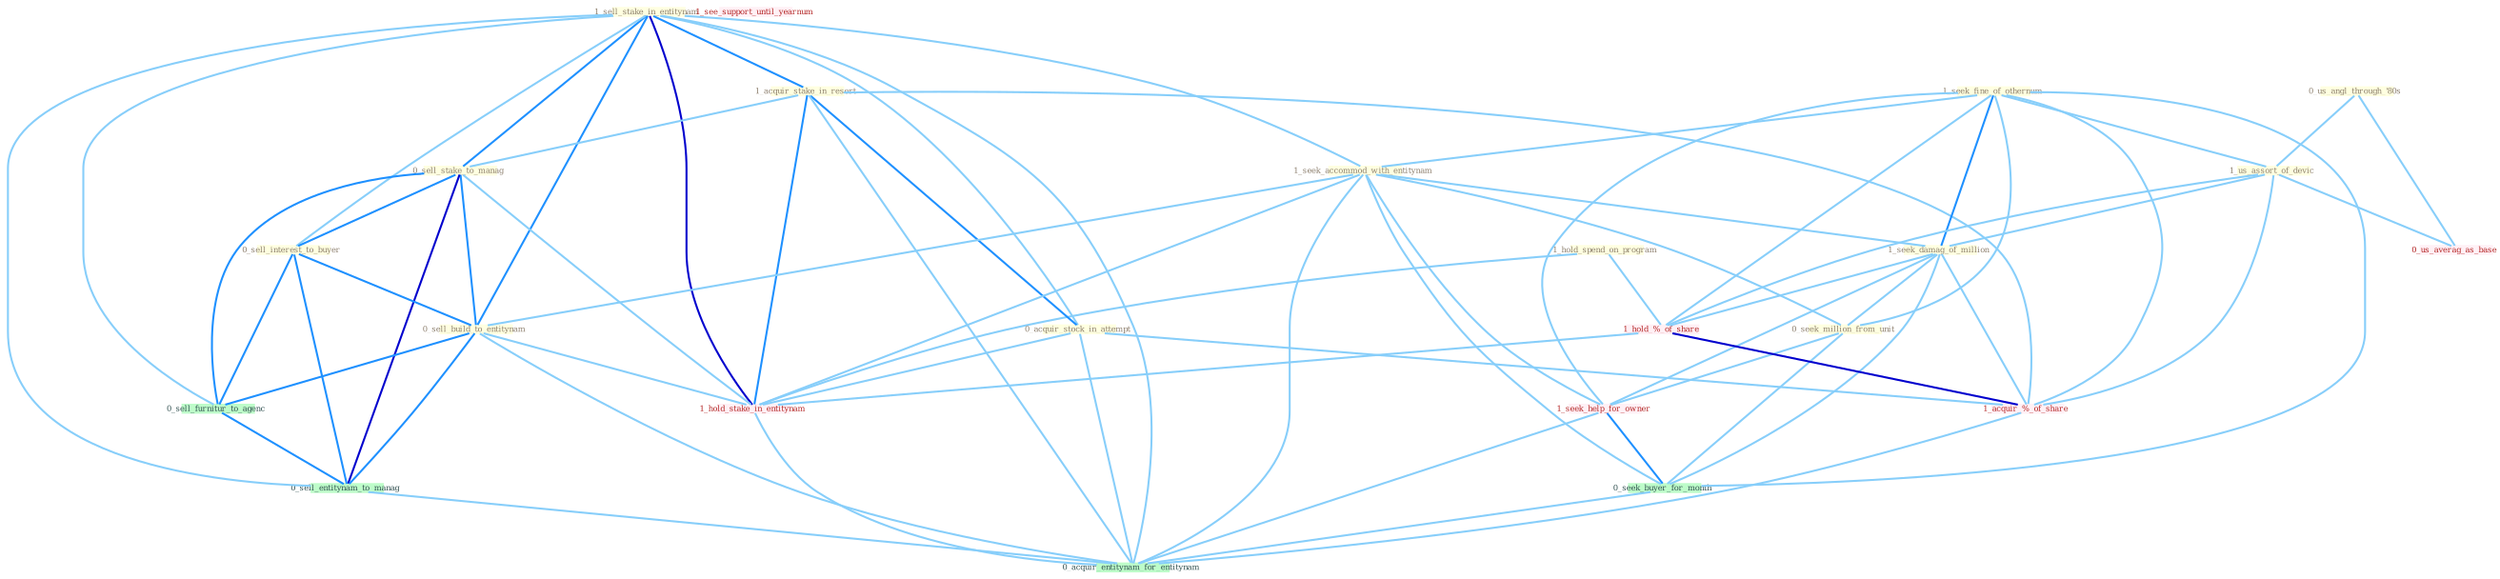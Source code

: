 Graph G{ 
    node
    [shape=polygon,style=filled,width=.5,height=.06,color="#BDFCC9",fixedsize=true,fontsize=4,
    fontcolor="#2f4f4f"];
    {node
    [color="#ffffe0", fontcolor="#8b7d6b"] "1_hold_spend_on_program " "1_sell_stake_in_entitynam " "1_acquir_stake_in_resort " "0_acquir_stock_in_attempt " "0_us_angl_through_'80s " "0_sell_stake_to_manag " "0_sell_interest_to_buyer " "1_seek_fine_of_othernum " "1_us_assort_of_devic " "1_seek_accommod_with_entitynam " "0_sell_build_to_entitynam " "1_seek_damag_of_million " "0_seek_million_from_unit "}
{node [color="#fff0f5", fontcolor="#b22222"] "1_hold_%_of_share " "1_hold_stake_in_entitynam " "1_seek_help_for_owner " "1_acquir_%_of_share " "1_see_support_until_yearnum " "0_us_averag_as_base "}
edge [color="#B0E2FF"];

	"1_hold_spend_on_program " -- "1_hold_%_of_share " [w="1", color="#87cefa" ];
	"1_hold_spend_on_program " -- "1_hold_stake_in_entitynam " [w="1", color="#87cefa" ];
	"1_sell_stake_in_entitynam " -- "1_acquir_stake_in_resort " [w="2", color="#1e90ff" , len=0.8];
	"1_sell_stake_in_entitynam " -- "0_acquir_stock_in_attempt " [w="1", color="#87cefa" ];
	"1_sell_stake_in_entitynam " -- "0_sell_stake_to_manag " [w="2", color="#1e90ff" , len=0.8];
	"1_sell_stake_in_entitynam " -- "0_sell_interest_to_buyer " [w="1", color="#87cefa" ];
	"1_sell_stake_in_entitynam " -- "1_seek_accommod_with_entitynam " [w="1", color="#87cefa" ];
	"1_sell_stake_in_entitynam " -- "0_sell_build_to_entitynam " [w="2", color="#1e90ff" , len=0.8];
	"1_sell_stake_in_entitynam " -- "1_hold_stake_in_entitynam " [w="3", color="#0000cd" , len=0.6];
	"1_sell_stake_in_entitynam " -- "0_sell_furnitur_to_agenc " [w="1", color="#87cefa" ];
	"1_sell_stake_in_entitynam " -- "0_sell_entitynam_to_manag " [w="1", color="#87cefa" ];
	"1_sell_stake_in_entitynam " -- "0_acquir_entitynam_for_entitynam " [w="1", color="#87cefa" ];
	"1_acquir_stake_in_resort " -- "0_acquir_stock_in_attempt " [w="2", color="#1e90ff" , len=0.8];
	"1_acquir_stake_in_resort " -- "0_sell_stake_to_manag " [w="1", color="#87cefa" ];
	"1_acquir_stake_in_resort " -- "1_hold_stake_in_entitynam " [w="2", color="#1e90ff" , len=0.8];
	"1_acquir_stake_in_resort " -- "1_acquir_%_of_share " [w="1", color="#87cefa" ];
	"1_acquir_stake_in_resort " -- "0_acquir_entitynam_for_entitynam " [w="1", color="#87cefa" ];
	"0_acquir_stock_in_attempt " -- "1_hold_stake_in_entitynam " [w="1", color="#87cefa" ];
	"0_acquir_stock_in_attempt " -- "1_acquir_%_of_share " [w="1", color="#87cefa" ];
	"0_acquir_stock_in_attempt " -- "0_acquir_entitynam_for_entitynam " [w="1", color="#87cefa" ];
	"0_us_angl_through_'80s " -- "1_us_assort_of_devic " [w="1", color="#87cefa" ];
	"0_us_angl_through_'80s " -- "0_us_averag_as_base " [w="1", color="#87cefa" ];
	"0_sell_stake_to_manag " -- "0_sell_interest_to_buyer " [w="2", color="#1e90ff" , len=0.8];
	"0_sell_stake_to_manag " -- "0_sell_build_to_entitynam " [w="2", color="#1e90ff" , len=0.8];
	"0_sell_stake_to_manag " -- "1_hold_stake_in_entitynam " [w="1", color="#87cefa" ];
	"0_sell_stake_to_manag " -- "0_sell_furnitur_to_agenc " [w="2", color="#1e90ff" , len=0.8];
	"0_sell_stake_to_manag " -- "0_sell_entitynam_to_manag " [w="3", color="#0000cd" , len=0.6];
	"0_sell_interest_to_buyer " -- "0_sell_build_to_entitynam " [w="2", color="#1e90ff" , len=0.8];
	"0_sell_interest_to_buyer " -- "0_sell_furnitur_to_agenc " [w="2", color="#1e90ff" , len=0.8];
	"0_sell_interest_to_buyer " -- "0_sell_entitynam_to_manag " [w="2", color="#1e90ff" , len=0.8];
	"1_seek_fine_of_othernum " -- "1_us_assort_of_devic " [w="1", color="#87cefa" ];
	"1_seek_fine_of_othernum " -- "1_seek_accommod_with_entitynam " [w="1", color="#87cefa" ];
	"1_seek_fine_of_othernum " -- "1_seek_damag_of_million " [w="2", color="#1e90ff" , len=0.8];
	"1_seek_fine_of_othernum " -- "0_seek_million_from_unit " [w="1", color="#87cefa" ];
	"1_seek_fine_of_othernum " -- "1_hold_%_of_share " [w="1", color="#87cefa" ];
	"1_seek_fine_of_othernum " -- "1_seek_help_for_owner " [w="1", color="#87cefa" ];
	"1_seek_fine_of_othernum " -- "0_seek_buyer_for_month " [w="1", color="#87cefa" ];
	"1_seek_fine_of_othernum " -- "1_acquir_%_of_share " [w="1", color="#87cefa" ];
	"1_us_assort_of_devic " -- "1_seek_damag_of_million " [w="1", color="#87cefa" ];
	"1_us_assort_of_devic " -- "1_hold_%_of_share " [w="1", color="#87cefa" ];
	"1_us_assort_of_devic " -- "1_acquir_%_of_share " [w="1", color="#87cefa" ];
	"1_us_assort_of_devic " -- "0_us_averag_as_base " [w="1", color="#87cefa" ];
	"1_seek_accommod_with_entitynam " -- "0_sell_build_to_entitynam " [w="1", color="#87cefa" ];
	"1_seek_accommod_with_entitynam " -- "1_seek_damag_of_million " [w="1", color="#87cefa" ];
	"1_seek_accommod_with_entitynam " -- "0_seek_million_from_unit " [w="1", color="#87cefa" ];
	"1_seek_accommod_with_entitynam " -- "1_hold_stake_in_entitynam " [w="1", color="#87cefa" ];
	"1_seek_accommod_with_entitynam " -- "1_seek_help_for_owner " [w="1", color="#87cefa" ];
	"1_seek_accommod_with_entitynam " -- "0_seek_buyer_for_month " [w="1", color="#87cefa" ];
	"1_seek_accommod_with_entitynam " -- "0_acquir_entitynam_for_entitynam " [w="1", color="#87cefa" ];
	"0_sell_build_to_entitynam " -- "1_hold_stake_in_entitynam " [w="1", color="#87cefa" ];
	"0_sell_build_to_entitynam " -- "0_sell_furnitur_to_agenc " [w="2", color="#1e90ff" , len=0.8];
	"0_sell_build_to_entitynam " -- "0_sell_entitynam_to_manag " [w="2", color="#1e90ff" , len=0.8];
	"0_sell_build_to_entitynam " -- "0_acquir_entitynam_for_entitynam " [w="1", color="#87cefa" ];
	"1_seek_damag_of_million " -- "0_seek_million_from_unit " [w="1", color="#87cefa" ];
	"1_seek_damag_of_million " -- "1_hold_%_of_share " [w="1", color="#87cefa" ];
	"1_seek_damag_of_million " -- "1_seek_help_for_owner " [w="1", color="#87cefa" ];
	"1_seek_damag_of_million " -- "0_seek_buyer_for_month " [w="1", color="#87cefa" ];
	"1_seek_damag_of_million " -- "1_acquir_%_of_share " [w="1", color="#87cefa" ];
	"0_seek_million_from_unit " -- "1_seek_help_for_owner " [w="1", color="#87cefa" ];
	"0_seek_million_from_unit " -- "0_seek_buyer_for_month " [w="1", color="#87cefa" ];
	"1_hold_%_of_share " -- "1_hold_stake_in_entitynam " [w="1", color="#87cefa" ];
	"1_hold_%_of_share " -- "1_acquir_%_of_share " [w="3", color="#0000cd" , len=0.6];
	"1_hold_stake_in_entitynam " -- "0_acquir_entitynam_for_entitynam " [w="1", color="#87cefa" ];
	"1_seek_help_for_owner " -- "0_seek_buyer_for_month " [w="2", color="#1e90ff" , len=0.8];
	"1_seek_help_for_owner " -- "0_acquir_entitynam_for_entitynam " [w="1", color="#87cefa" ];
	"0_seek_buyer_for_month " -- "0_acquir_entitynam_for_entitynam " [w="1", color="#87cefa" ];
	"1_acquir_%_of_share " -- "0_acquir_entitynam_for_entitynam " [w="1", color="#87cefa" ];
	"0_sell_furnitur_to_agenc " -- "0_sell_entitynam_to_manag " [w="2", color="#1e90ff" , len=0.8];
	"0_sell_entitynam_to_manag " -- "0_acquir_entitynam_for_entitynam " [w="1", color="#87cefa" ];
}